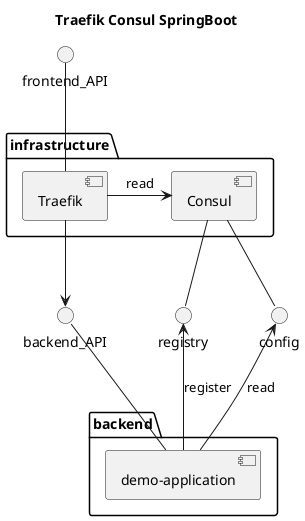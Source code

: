 @startuml

title Traefik Consul SpringBoot

package infrastructure {
    [Consul] as consul
    [Traefik] as traefik
    traefik -right-> consul: read
}
package backend {
	[demo-application] 
}
traefik -up- frontend_API
traefik --> backend_API
[demo-application] -up- backend_API
[consul] -- registry
[consul] -- config
[demo-application] -up-> config: read
[demo-application] -up-> registry: register

@enduml

package infrastructure {
    [Consul] as consul
    [Traefik] as traefik
    traefik -right-> consul: read
}
package backend {
	[user-repository]
	[user-application]
	[user-repository] -left- UserApi
	[user-application] -right-> UserApi
}
[consul] -- registry
[consul] -- config
[user-repository] -up-> config: read
[user-repository] -up-> registry: register
[user-application] -up-> registry: read

